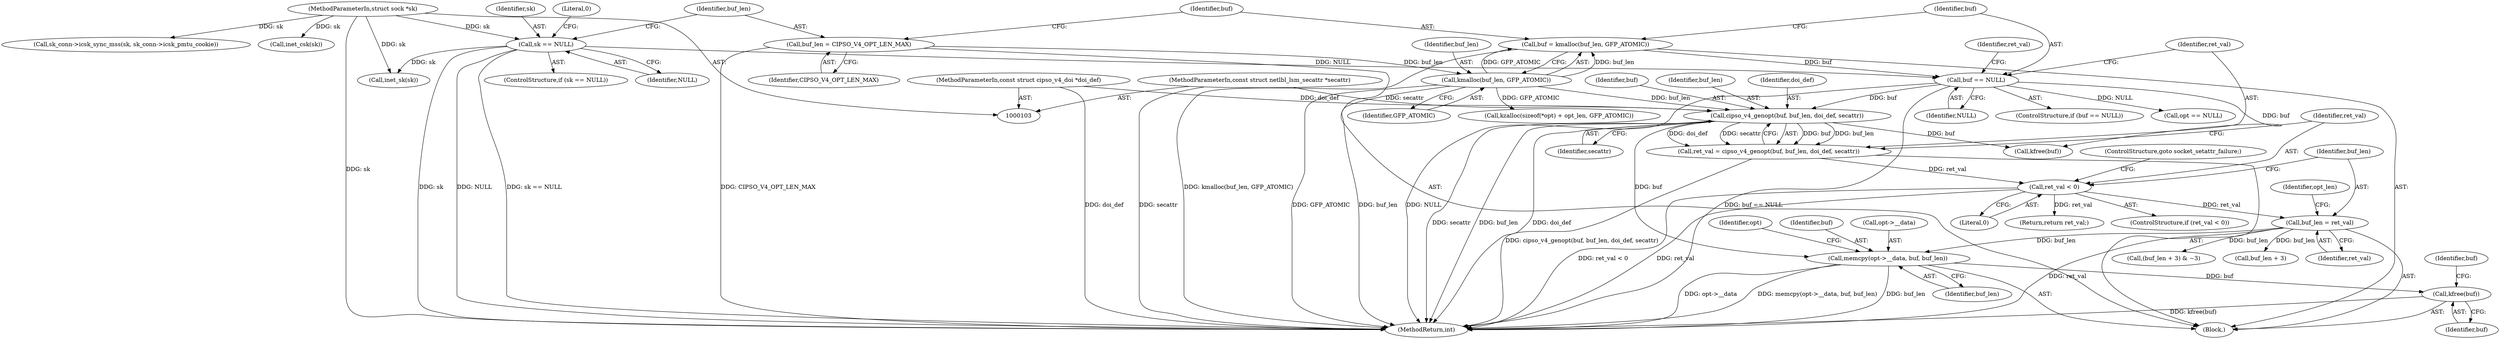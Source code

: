 digraph "0_linux_f6d8bd051c391c1c0458a30b2a7abcd939329259_10@API" {
"1000190" [label="(Call,memcpy(opt->__data, buf, buf_len))"];
"1000151" [label="(Call,cipso_v4_genopt(buf, buf_len, doi_def, secattr))"];
"1000140" [label="(Call,buf == NULL)"];
"1000134" [label="(Call,buf = kmalloc(buf_len, GFP_ATOMIC))"];
"1000136" [label="(Call,kmalloc(buf_len, GFP_ATOMIC))"];
"1000131" [label="(Call,buf_len = CIPSO_V4_OPT_LEN_MAX)"];
"1000126" [label="(Call,sk == NULL)"];
"1000104" [label="(MethodParameterIn,struct sock *sk)"];
"1000105" [label="(MethodParameterIn,const struct cipso_v4_doi *doi_def)"];
"1000106" [label="(MethodParameterIn,const struct netlbl_lsm_secattr *secattr)"];
"1000161" [label="(Call,buf_len = ret_val)"];
"1000157" [label="(Call,ret_val < 0)"];
"1000149" [label="(Call,ret_val = cipso_v4_genopt(buf, buf_len, doi_def, secattr))"];
"1000207" [label="(Call,kfree(buf))"];
"1000154" [label="(Identifier,doi_def)"];
"1000128" [label="(Identifier,NULL)"];
"1000135" [label="(Identifier,buf)"];
"1000142" [label="(Identifier,NULL)"];
"1000269" [label="(MethodReturn,int)"];
"1000195" [label="(Identifier,buf_len)"];
"1000138" [label="(Identifier,GFP_ATOMIC)"];
"1000190" [label="(Call,memcpy(opt->__data, buf, buf_len))"];
"1000245" [label="(Call,sk_conn->icsk_sync_mss(sk, sk_conn->icsk_pmtu_cookie))"];
"1000208" [label="(Identifier,buf)"];
"1000149" [label="(Call,ret_val = cipso_v4_genopt(buf, buf_len, doi_def, secattr))"];
"1000163" [label="(Identifier,ret_val)"];
"1000155" [label="(Identifier,secattr)"];
"1000158" [label="(Identifier,ret_val)"];
"1000139" [label="(ControlStructure,if (buf == NULL))"];
"1000166" [label="(Call,(buf_len + 3) & ~3)"];
"1000152" [label="(Identifier,buf)"];
"1000159" [label="(Literal,0)"];
"1000140" [label="(Call,buf == NULL)"];
"1000162" [label="(Identifier,buf_len)"];
"1000145" [label="(Identifier,ret_val)"];
"1000181" [label="(Call,opt == NULL)"];
"1000161" [label="(Call,buf_len = ret_val)"];
"1000267" [label="(Return,return ret_val;)"];
"1000151" [label="(Call,cipso_v4_genopt(buf, buf_len, doi_def, secattr))"];
"1000125" [label="(ControlStructure,if (sk == NULL))"];
"1000131" [label="(Call,buf_len = CIPSO_V4_OPT_LEN_MAX)"];
"1000104" [label="(MethodParameterIn,struct sock *sk)"];
"1000153" [label="(Identifier,buf_len)"];
"1000107" [label="(Block,)"];
"1000150" [label="(Identifier,ret_val)"];
"1000160" [label="(ControlStructure,goto socket_setattr_failure;)"];
"1000137" [label="(Identifier,buf_len)"];
"1000173" [label="(Call,kzalloc(sizeof(*opt) + opt_len, GFP_ATOMIC))"];
"1000132" [label="(Identifier,buf_len)"];
"1000127" [label="(Identifier,sk)"];
"1000207" [label="(Call,kfree(buf))"];
"1000165" [label="(Identifier,opt_len)"];
"1000141" [label="(Identifier,buf)"];
"1000198" [label="(Identifier,opt)"];
"1000156" [label="(ControlStructure,if (ret_val < 0))"];
"1000106" [label="(MethodParameterIn,const struct netlbl_lsm_secattr *secattr)"];
"1000194" [label="(Identifier,buf)"];
"1000105" [label="(MethodParameterIn,const struct cipso_v4_doi *doi_def)"];
"1000263" [label="(Call,kfree(buf))"];
"1000133" [label="(Identifier,CIPSO_V4_OPT_LEN_MAX)"];
"1000191" [label="(Call,opt->__data)"];
"1000136" [label="(Call,kmalloc(buf_len, GFP_ATOMIC))"];
"1000130" [label="(Literal,0)"];
"1000126" [label="(Call,sk == NULL)"];
"1000223" [label="(Call,inet_csk(sk))"];
"1000134" [label="(Call,buf = kmalloc(buf_len, GFP_ATOMIC))"];
"1000214" [label="(Call,inet_sk(sk))"];
"1000157" [label="(Call,ret_val < 0)"];
"1000167" [label="(Call,buf_len + 3)"];
"1000210" [label="(Identifier,buf)"];
"1000190" -> "1000107"  [label="AST: "];
"1000190" -> "1000195"  [label="CFG: "];
"1000191" -> "1000190"  [label="AST: "];
"1000194" -> "1000190"  [label="AST: "];
"1000195" -> "1000190"  [label="AST: "];
"1000198" -> "1000190"  [label="CFG: "];
"1000190" -> "1000269"  [label="DDG: memcpy(opt->__data, buf, buf_len)"];
"1000190" -> "1000269"  [label="DDG: buf_len"];
"1000190" -> "1000269"  [label="DDG: opt->__data"];
"1000151" -> "1000190"  [label="DDG: buf"];
"1000161" -> "1000190"  [label="DDG: buf_len"];
"1000190" -> "1000207"  [label="DDG: buf"];
"1000151" -> "1000149"  [label="AST: "];
"1000151" -> "1000155"  [label="CFG: "];
"1000152" -> "1000151"  [label="AST: "];
"1000153" -> "1000151"  [label="AST: "];
"1000154" -> "1000151"  [label="AST: "];
"1000155" -> "1000151"  [label="AST: "];
"1000149" -> "1000151"  [label="CFG: "];
"1000151" -> "1000269"  [label="DDG: secattr"];
"1000151" -> "1000269"  [label="DDG: buf_len"];
"1000151" -> "1000269"  [label="DDG: doi_def"];
"1000151" -> "1000149"  [label="DDG: buf"];
"1000151" -> "1000149"  [label="DDG: buf_len"];
"1000151" -> "1000149"  [label="DDG: doi_def"];
"1000151" -> "1000149"  [label="DDG: secattr"];
"1000140" -> "1000151"  [label="DDG: buf"];
"1000136" -> "1000151"  [label="DDG: buf_len"];
"1000105" -> "1000151"  [label="DDG: doi_def"];
"1000106" -> "1000151"  [label="DDG: secattr"];
"1000151" -> "1000263"  [label="DDG: buf"];
"1000140" -> "1000139"  [label="AST: "];
"1000140" -> "1000142"  [label="CFG: "];
"1000141" -> "1000140"  [label="AST: "];
"1000142" -> "1000140"  [label="AST: "];
"1000145" -> "1000140"  [label="CFG: "];
"1000150" -> "1000140"  [label="CFG: "];
"1000140" -> "1000269"  [label="DDG: NULL"];
"1000140" -> "1000269"  [label="DDG: buf == NULL"];
"1000134" -> "1000140"  [label="DDG: buf"];
"1000126" -> "1000140"  [label="DDG: NULL"];
"1000140" -> "1000181"  [label="DDG: NULL"];
"1000140" -> "1000263"  [label="DDG: buf"];
"1000134" -> "1000107"  [label="AST: "];
"1000134" -> "1000136"  [label="CFG: "];
"1000135" -> "1000134"  [label="AST: "];
"1000136" -> "1000134"  [label="AST: "];
"1000141" -> "1000134"  [label="CFG: "];
"1000134" -> "1000269"  [label="DDG: kmalloc(buf_len, GFP_ATOMIC)"];
"1000136" -> "1000134"  [label="DDG: buf_len"];
"1000136" -> "1000134"  [label="DDG: GFP_ATOMIC"];
"1000136" -> "1000138"  [label="CFG: "];
"1000137" -> "1000136"  [label="AST: "];
"1000138" -> "1000136"  [label="AST: "];
"1000136" -> "1000269"  [label="DDG: GFP_ATOMIC"];
"1000136" -> "1000269"  [label="DDG: buf_len"];
"1000131" -> "1000136"  [label="DDG: buf_len"];
"1000136" -> "1000173"  [label="DDG: GFP_ATOMIC"];
"1000131" -> "1000107"  [label="AST: "];
"1000131" -> "1000133"  [label="CFG: "];
"1000132" -> "1000131"  [label="AST: "];
"1000133" -> "1000131"  [label="AST: "];
"1000135" -> "1000131"  [label="CFG: "];
"1000131" -> "1000269"  [label="DDG: CIPSO_V4_OPT_LEN_MAX"];
"1000126" -> "1000125"  [label="AST: "];
"1000126" -> "1000128"  [label="CFG: "];
"1000127" -> "1000126"  [label="AST: "];
"1000128" -> "1000126"  [label="AST: "];
"1000130" -> "1000126"  [label="CFG: "];
"1000132" -> "1000126"  [label="CFG: "];
"1000126" -> "1000269"  [label="DDG: sk == NULL"];
"1000126" -> "1000269"  [label="DDG: sk"];
"1000126" -> "1000269"  [label="DDG: NULL"];
"1000104" -> "1000126"  [label="DDG: sk"];
"1000126" -> "1000214"  [label="DDG: sk"];
"1000104" -> "1000103"  [label="AST: "];
"1000104" -> "1000269"  [label="DDG: sk"];
"1000104" -> "1000214"  [label="DDG: sk"];
"1000104" -> "1000223"  [label="DDG: sk"];
"1000104" -> "1000245"  [label="DDG: sk"];
"1000105" -> "1000103"  [label="AST: "];
"1000105" -> "1000269"  [label="DDG: doi_def"];
"1000106" -> "1000103"  [label="AST: "];
"1000106" -> "1000269"  [label="DDG: secattr"];
"1000161" -> "1000107"  [label="AST: "];
"1000161" -> "1000163"  [label="CFG: "];
"1000162" -> "1000161"  [label="AST: "];
"1000163" -> "1000161"  [label="AST: "];
"1000165" -> "1000161"  [label="CFG: "];
"1000161" -> "1000269"  [label="DDG: ret_val"];
"1000157" -> "1000161"  [label="DDG: ret_val"];
"1000161" -> "1000166"  [label="DDG: buf_len"];
"1000161" -> "1000167"  [label="DDG: buf_len"];
"1000157" -> "1000156"  [label="AST: "];
"1000157" -> "1000159"  [label="CFG: "];
"1000158" -> "1000157"  [label="AST: "];
"1000159" -> "1000157"  [label="AST: "];
"1000160" -> "1000157"  [label="CFG: "];
"1000162" -> "1000157"  [label="CFG: "];
"1000157" -> "1000269"  [label="DDG: ret_val < 0"];
"1000157" -> "1000269"  [label="DDG: ret_val"];
"1000149" -> "1000157"  [label="DDG: ret_val"];
"1000157" -> "1000267"  [label="DDG: ret_val"];
"1000149" -> "1000107"  [label="AST: "];
"1000150" -> "1000149"  [label="AST: "];
"1000158" -> "1000149"  [label="CFG: "];
"1000149" -> "1000269"  [label="DDG: cipso_v4_genopt(buf, buf_len, doi_def, secattr)"];
"1000207" -> "1000107"  [label="AST: "];
"1000207" -> "1000208"  [label="CFG: "];
"1000208" -> "1000207"  [label="AST: "];
"1000210" -> "1000207"  [label="CFG: "];
"1000207" -> "1000269"  [label="DDG: kfree(buf)"];
}
